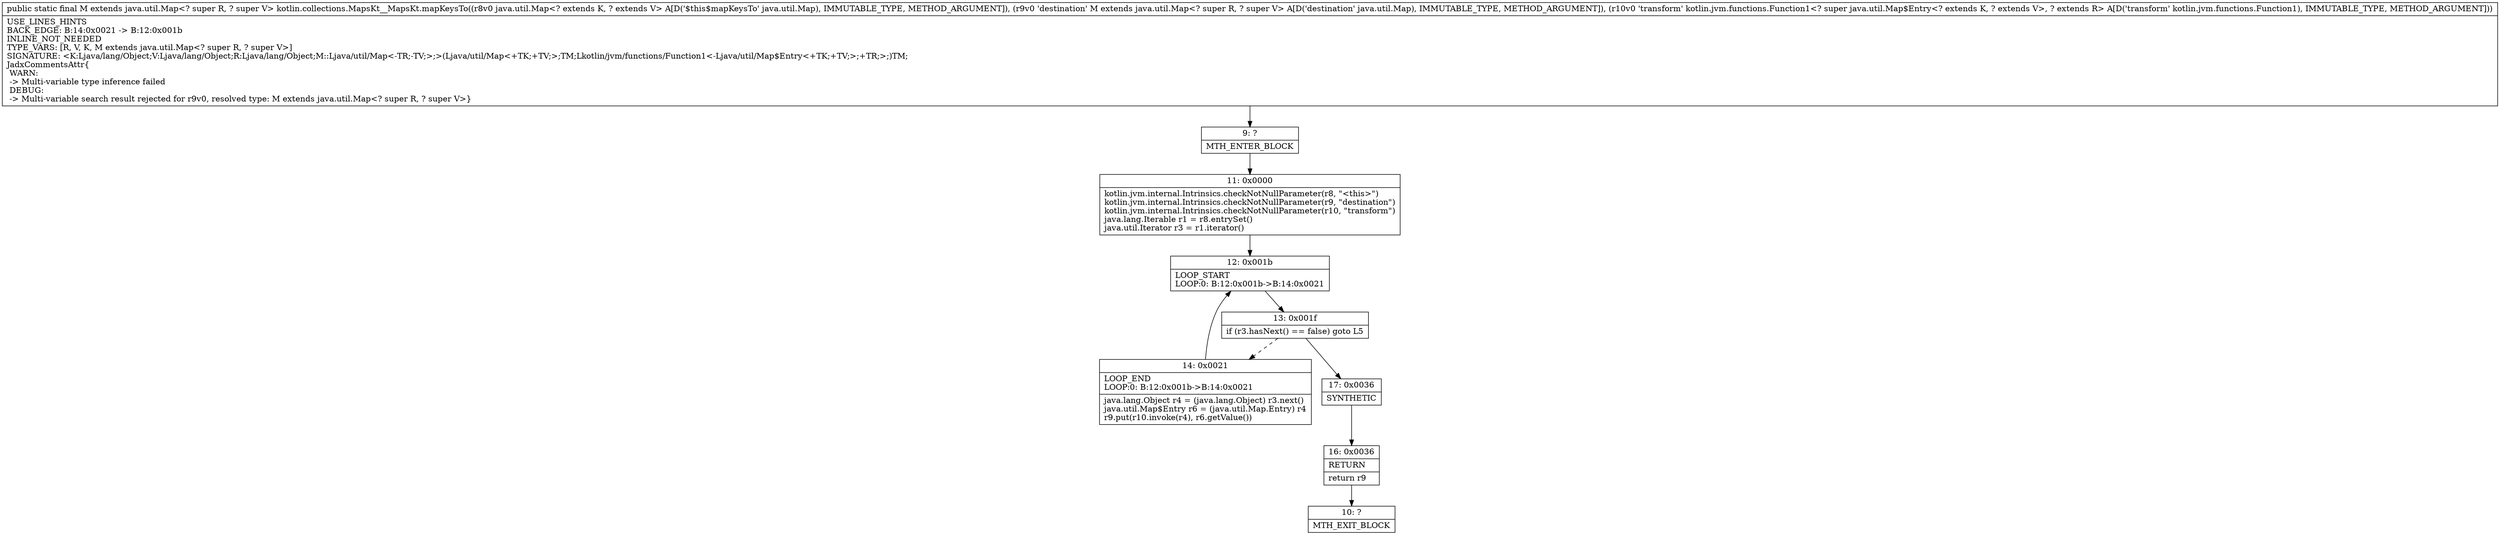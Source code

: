 digraph "CFG forkotlin.collections.MapsKt__MapsKt.mapKeysTo(Ljava\/util\/Map;Ljava\/util\/Map;Lkotlin\/jvm\/functions\/Function1;)Ljava\/util\/Map;" {
Node_9 [shape=record,label="{9\:\ ?|MTH_ENTER_BLOCK\l}"];
Node_11 [shape=record,label="{11\:\ 0x0000|kotlin.jvm.internal.Intrinsics.checkNotNullParameter(r8, \"\<this\>\")\lkotlin.jvm.internal.Intrinsics.checkNotNullParameter(r9, \"destination\")\lkotlin.jvm.internal.Intrinsics.checkNotNullParameter(r10, \"transform\")\ljava.lang.Iterable r1 = r8.entrySet()\ljava.util.Iterator r3 = r1.iterator()\l}"];
Node_12 [shape=record,label="{12\:\ 0x001b|LOOP_START\lLOOP:0: B:12:0x001b\-\>B:14:0x0021\l}"];
Node_13 [shape=record,label="{13\:\ 0x001f|if (r3.hasNext() == false) goto L5\l}"];
Node_14 [shape=record,label="{14\:\ 0x0021|LOOP_END\lLOOP:0: B:12:0x001b\-\>B:14:0x0021\l|java.lang.Object r4 = (java.lang.Object) r3.next()\ljava.util.Map$Entry r6 = (java.util.Map.Entry) r4\lr9.put(r10.invoke(r4), r6.getValue())\l}"];
Node_17 [shape=record,label="{17\:\ 0x0036|SYNTHETIC\l}"];
Node_16 [shape=record,label="{16\:\ 0x0036|RETURN\l|return r9\l}"];
Node_10 [shape=record,label="{10\:\ ?|MTH_EXIT_BLOCK\l}"];
MethodNode[shape=record,label="{public static final M extends java.util.Map\<? super R, ? super V\> kotlin.collections.MapsKt__MapsKt.mapKeysTo((r8v0 java.util.Map\<? extends K, ? extends V\> A[D('$this$mapKeysTo' java.util.Map), IMMUTABLE_TYPE, METHOD_ARGUMENT]), (r9v0 'destination' M extends java.util.Map\<? super R, ? super V\> A[D('destination' java.util.Map), IMMUTABLE_TYPE, METHOD_ARGUMENT]), (r10v0 'transform' kotlin.jvm.functions.Function1\<? super java.util.Map$Entry\<? extends K, ? extends V\>, ? extends R\> A[D('transform' kotlin.jvm.functions.Function1), IMMUTABLE_TYPE, METHOD_ARGUMENT]))  | USE_LINES_HINTS\lBACK_EDGE: B:14:0x0021 \-\> B:12:0x001b\lINLINE_NOT_NEEDED\lTYPE_VARS: [R, V, K, M extends java.util.Map\<? super R, ? super V\>]\lSIGNATURE: \<K:Ljava\/lang\/Object;V:Ljava\/lang\/Object;R:Ljava\/lang\/Object;M::Ljava\/util\/Map\<\-TR;\-TV;\>;\>(Ljava\/util\/Map\<+TK;+TV;\>;TM;Lkotlin\/jvm\/functions\/Function1\<\-Ljava\/util\/Map$Entry\<+TK;+TV;\>;+TR;\>;)TM;\lJadxCommentsAttr\{\l WARN: \l \-\> Multi\-variable type inference failed\l DEBUG: \l \-\> Multi\-variable search result rejected for r9v0, resolved type: M extends java.util.Map\<? super R, ? super V\>\}\l}"];
MethodNode -> Node_9;Node_9 -> Node_11;
Node_11 -> Node_12;
Node_12 -> Node_13;
Node_13 -> Node_14[style=dashed];
Node_13 -> Node_17;
Node_14 -> Node_12;
Node_17 -> Node_16;
Node_16 -> Node_10;
}

